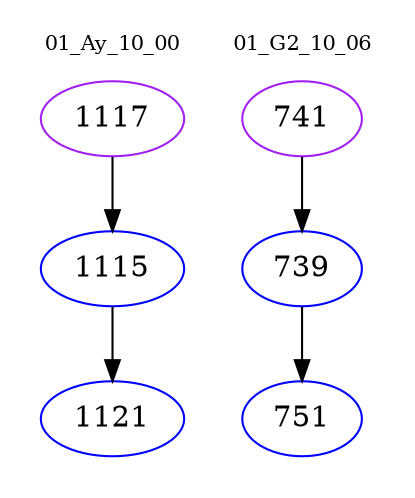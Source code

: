 digraph{
subgraph cluster_0 {
color = white
label = "01_Ay_10_00";
fontsize=10;
T0_1117 [label="1117", color="purple"]
T0_1117 -> T0_1115 [color="black"]
T0_1115 [label="1115", color="blue"]
T0_1115 -> T0_1121 [color="black"]
T0_1121 [label="1121", color="blue"]
}
subgraph cluster_1 {
color = white
label = "01_G2_10_06";
fontsize=10;
T1_741 [label="741", color="purple"]
T1_741 -> T1_739 [color="black"]
T1_739 [label="739", color="blue"]
T1_739 -> T1_751 [color="black"]
T1_751 [label="751", color="blue"]
}
}

